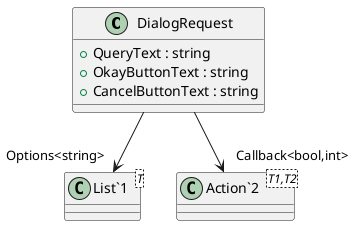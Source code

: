 @startuml
class DialogRequest {
    + QueryText : string
    + OkayButtonText : string
    + CancelButtonText : string
}
class "List`1"<T> {
}
class "Action`2"<T1,T2> {
}
DialogRequest --> "Options<string>" "List`1"
DialogRequest --> "Callback<bool,int>" "Action`2"
@enduml
